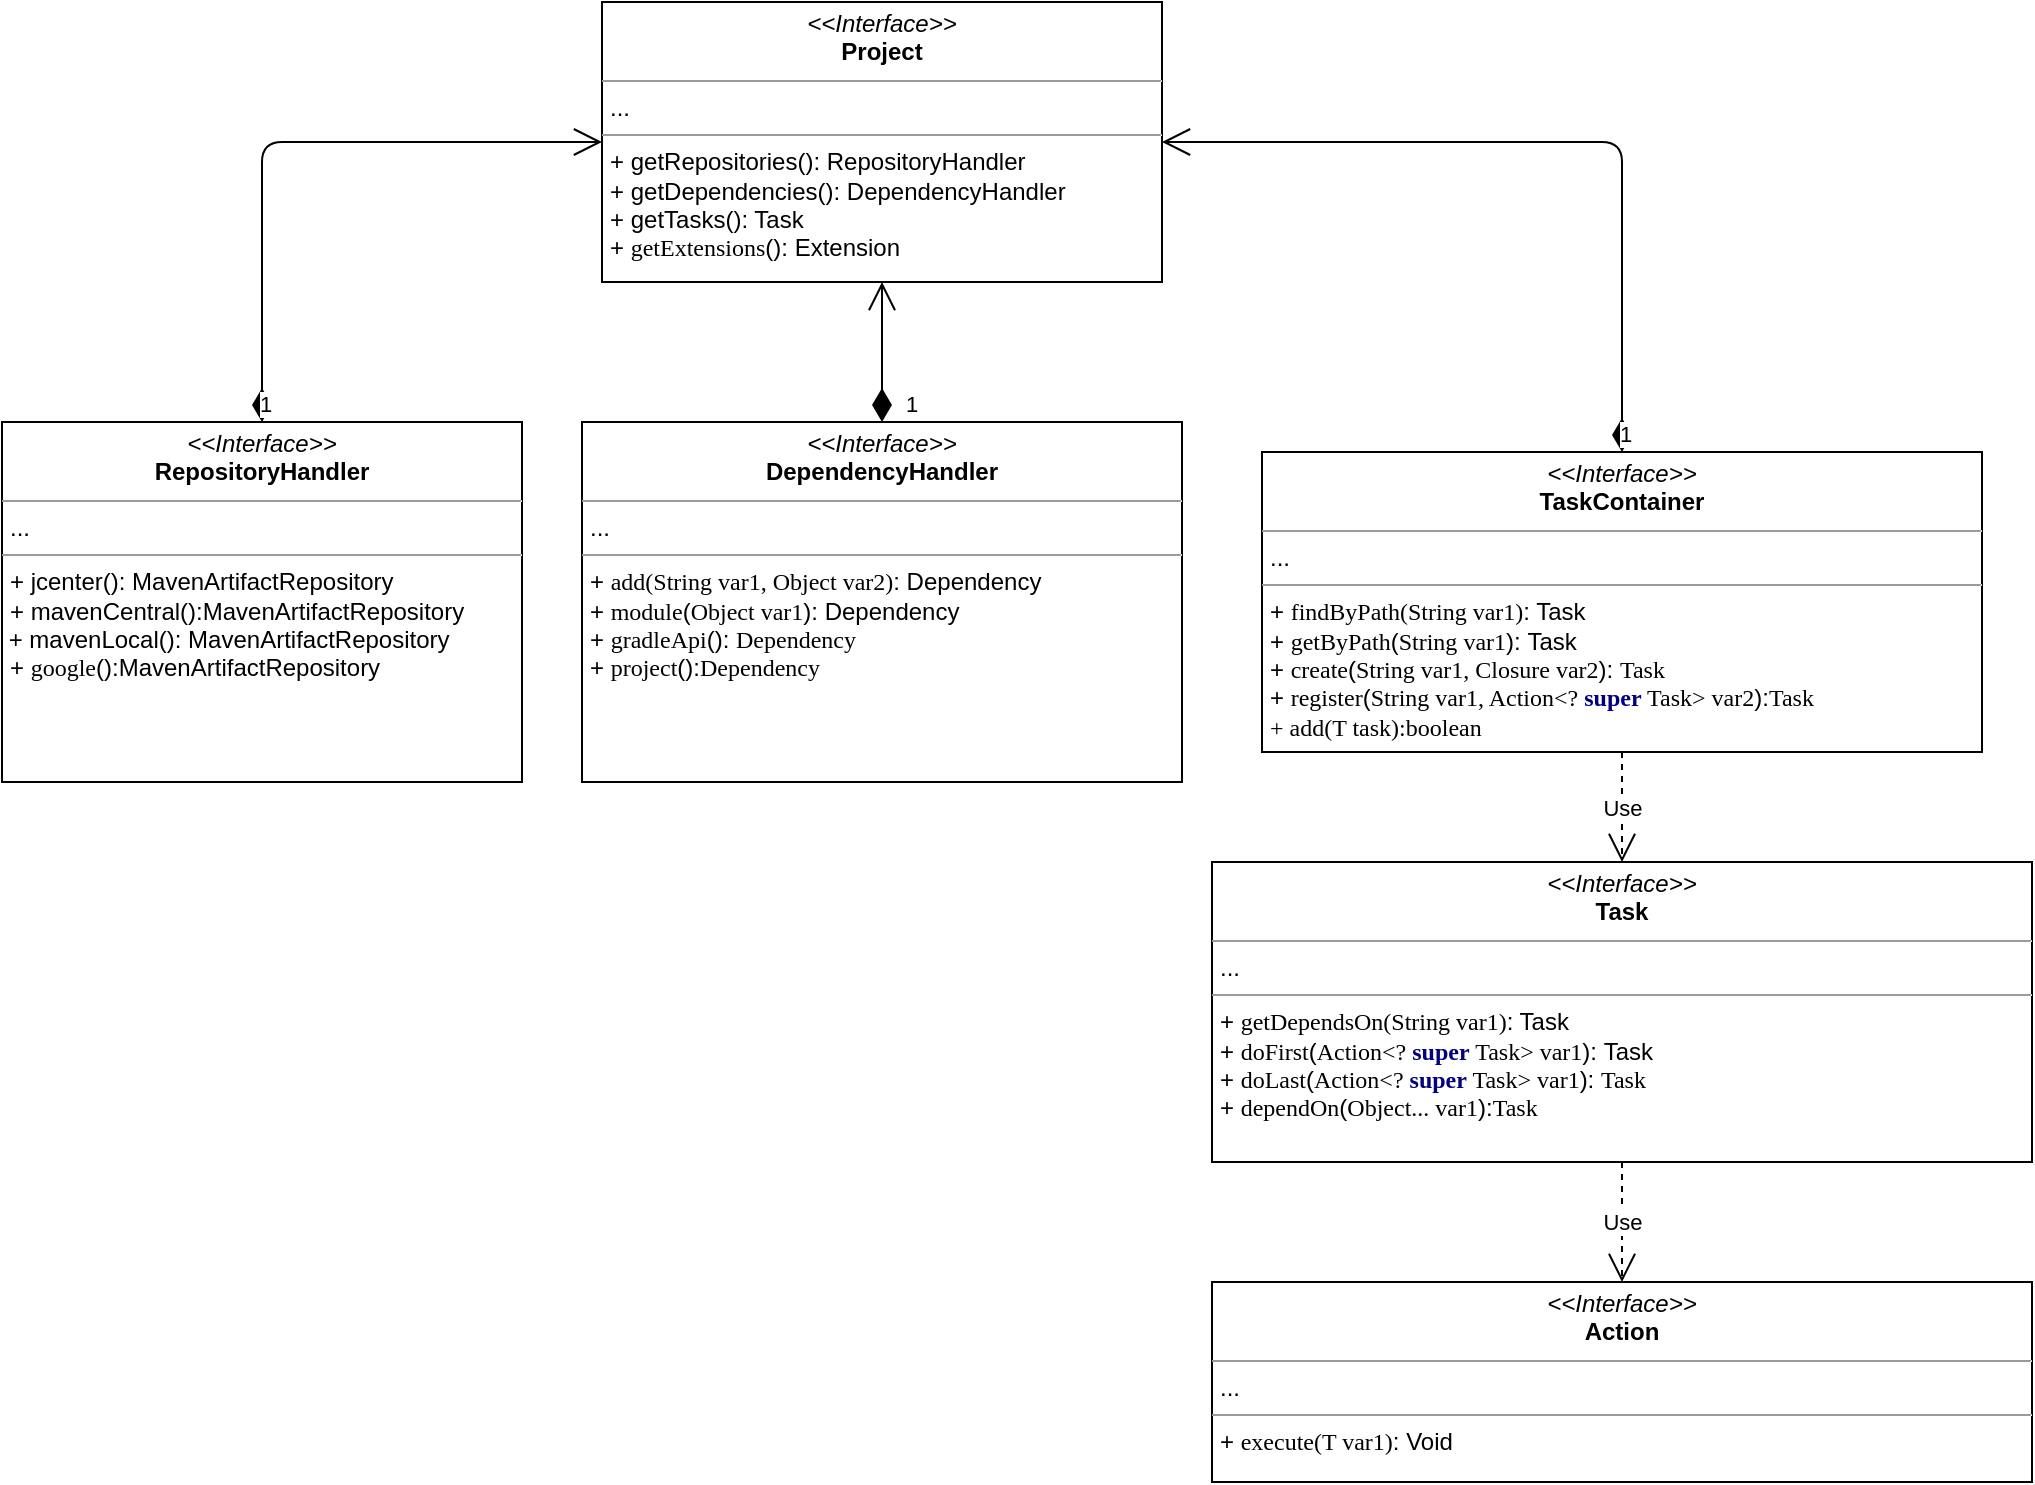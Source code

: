 <mxfile version="14.4.4" type="device" pages="4"><diagram id="C3Brp6hjrS4CU8QKRriK" name="Page-1"><mxGraphModel dx="946" dy="571" grid="1" gridSize="10" guides="1" tooltips="1" connect="1" arrows="1" fold="1" page="1" pageScale="1" pageWidth="827" pageHeight="1169" math="0" shadow="0"><root><mxCell id="0"/><mxCell id="1" parent="0"/><mxCell id="xFZjd8r16tqKArUaQ-0U-9" value="&lt;p style=&quot;margin: 0px ; margin-top: 4px ; text-align: center&quot;&gt;&lt;i&gt;&amp;lt;&amp;lt;Interface&amp;gt;&amp;gt;&lt;/i&gt;&lt;br&gt;&lt;b&gt;Project&lt;/b&gt;&lt;/p&gt;&lt;hr size=&quot;1&quot;&gt;&lt;p style=&quot;margin: 0px ; margin-left: 4px&quot;&gt;...&lt;/p&gt;&lt;hr size=&quot;1&quot;&gt;&lt;p style=&quot;margin: 0px ; margin-left: 4px&quot;&gt;+ getRepositories(): RepositoryHandler&lt;br&gt;+ getDependencies(): DependencyHandler&lt;/p&gt;&lt;p style=&quot;margin: 0px ; margin-left: 4px&quot;&gt;+ getTasks(): Task&lt;br&gt;&lt;/p&gt;&lt;p style=&quot;margin: 0px ; margin-left: 4px&quot;&gt;+&amp;nbsp;&lt;span style=&quot;background-color: rgb(255 , 255 , 255) ; font-family: &amp;#34;menlo&amp;#34; ; font-size: 9pt&quot;&gt;getExtensions&lt;/span&gt;&lt;span&gt;(): Extension&lt;/span&gt;&lt;/p&gt;&lt;p style=&quot;margin: 0px ; margin-left: 4px&quot;&gt;&lt;br&gt;&lt;/p&gt;" style="verticalAlign=middle;align=left;overflow=fill;fontSize=12;fontFamily=Helvetica;html=1;" parent="1" vertex="1"><mxGeometry x="330" y="20" width="280" height="140" as="geometry"/></mxCell><mxCell id="xFZjd8r16tqKArUaQ-0U-10" value="&lt;p style=&quot;margin: 0px ; margin-top: 4px ; text-align: center&quot;&gt;&lt;i&gt;&amp;lt;&amp;lt;Interface&amp;gt;&amp;gt;&lt;/i&gt;&lt;br&gt;&lt;b&gt;RepositoryHandler&lt;/b&gt;&lt;/p&gt;&lt;hr size=&quot;1&quot;&gt;&lt;p style=&quot;margin: 0px ; margin-left: 4px&quot;&gt;...&lt;/p&gt;&lt;hr size=&quot;1&quot;&gt;&lt;p style=&quot;margin: 0px ; margin-left: 4px&quot;&gt;+ jcenter(): MavenArtifactRepository&lt;br&gt;+ mavenCentral():MavenArtifactRepository&lt;/p&gt;&lt;span&gt;&amp;nbsp;+ mavenLocal():&amp;nbsp;&lt;/span&gt;MavenArtifactRepository&lt;p style=&quot;margin: 0px ; margin-left: 4px&quot;&gt;+&amp;nbsp;&lt;span style=&quot;background-color: rgb(255 , 255 , 255) ; font-family: &amp;#34;menlo&amp;#34; ; font-size: 9pt&quot;&gt;google&lt;/span&gt;&lt;span&gt;():MavenArtifactRepository&lt;/span&gt;&lt;/p&gt;&lt;p style=&quot;margin: 0px ; margin-left: 4px&quot;&gt;&lt;br&gt;&lt;/p&gt;" style="verticalAlign=middle;align=left;overflow=fill;fontSize=12;fontFamily=Helvetica;html=1;" parent="1" vertex="1"><mxGeometry x="30" y="230" width="260" height="180" as="geometry"/></mxCell><mxCell id="xFZjd8r16tqKArUaQ-0U-12" value="&lt;p style=&quot;margin: 0px ; margin-top: 4px ; text-align: center&quot;&gt;&lt;i&gt;&amp;lt;&amp;lt;Interface&amp;gt;&amp;gt;&lt;/i&gt;&lt;br&gt;&lt;b&gt;DependencyHandler&lt;/b&gt;&lt;/p&gt;&lt;hr size=&quot;1&quot;&gt;&lt;p style=&quot;margin: 0px ; margin-left: 4px&quot;&gt;...&lt;/p&gt;&lt;hr size=&quot;1&quot;&gt;&lt;p style=&quot;margin: 0px ; margin-left: 4px&quot;&gt;+&amp;nbsp;&lt;span style=&quot;background-color: rgb(255 , 255 , 255) ; font-family: &amp;#34;menlo&amp;#34; ; font-size: 9pt&quot;&gt;add(String var1, Object var2)&lt;/span&gt;&lt;span&gt;: Dependency&lt;/span&gt;&lt;/p&gt;&lt;p style=&quot;margin: 0px ; margin-left: 4px&quot;&gt;+&amp;nbsp;&lt;span style=&quot;background-color: rgb(255 , 255 , 255) ; font-family: &amp;#34;menlo&amp;#34; ; font-size: 9pt&quot;&gt;module&lt;/span&gt;&lt;span&gt;(&lt;/span&gt;&lt;span style=&quot;background-color: rgb(255 , 255 , 255) ; font-family: &amp;#34;menlo&amp;#34; ; font-size: 9pt&quot;&gt;Object var1&lt;/span&gt;&lt;span&gt;):&amp;nbsp;&lt;/span&gt;&lt;span&gt;Dependency&amp;nbsp;&lt;/span&gt;&lt;/p&gt;&lt;p style=&quot;margin: 0px ; margin-left: 4px&quot;&gt;+&amp;nbsp;&lt;span style=&quot;background-color: rgb(255 , 255 , 255) ; font-family: &amp;#34;menlo&amp;#34; ; font-size: 9pt&quot;&gt;gradleApi&lt;/span&gt;&lt;span&gt;():&amp;nbsp;&lt;/span&gt;&lt;span style=&quot;background-color: rgb(255 , 255 , 255) ; font-family: &amp;#34;menlo&amp;#34; ; font-size: 9pt&quot;&gt;Dependency&lt;/span&gt;&lt;/p&gt;&lt;p style=&quot;margin: 0px ; margin-left: 4px&quot;&gt;&lt;span&gt;+&amp;nbsp;&lt;/span&gt;&lt;span&gt;&lt;font face=&quot;menlo&quot;&gt;project&lt;/font&gt;():&lt;/span&gt;&lt;span style=&quot;background-color: rgb(255 , 255 , 255) ; font-family: &amp;#34;menlo&amp;#34; ; font-size: 9pt&quot;&gt;Dependency&lt;/span&gt;&lt;/p&gt;&lt;p style=&quot;margin: 0px ; margin-left: 4px&quot;&gt;&lt;br&gt;&lt;/p&gt;" style="verticalAlign=middle;align=left;overflow=fill;fontSize=12;fontFamily=Helvetica;html=1;" parent="1" vertex="1"><mxGeometry x="320" y="230" width="300" height="180" as="geometry"/></mxCell><mxCell id="xFZjd8r16tqKArUaQ-0U-13" value="&lt;p style=&quot;margin: 0px ; margin-top: 4px ; text-align: center&quot;&gt;&lt;i&gt;&amp;lt;&amp;lt;Interface&amp;gt;&amp;gt;&lt;/i&gt;&lt;br&gt;&lt;b&gt;TaskContainer&lt;/b&gt;&lt;br&gt;&lt;/p&gt;&lt;hr size=&quot;1&quot;&gt;&lt;p style=&quot;margin: 0px ; margin-left: 4px&quot;&gt;...&lt;/p&gt;&lt;hr size=&quot;1&quot;&gt;&lt;p style=&quot;margin: 0px ; margin-left: 4px&quot;&gt;+&amp;nbsp;&lt;span style=&quot;background-color: rgb(255 , 255 , 255) ; font-family: &amp;#34;menlo&amp;#34; ; font-size: 9pt&quot;&gt;findByPath&lt;/span&gt;&lt;span style=&quot;font-size: 9pt ; background-color: rgb(255 , 255 , 255) ; font-family: &amp;#34;menlo&amp;#34;&quot;&gt;(String var1)&lt;/span&gt;&lt;span&gt;: Task&lt;/span&gt;&lt;/p&gt;&lt;p style=&quot;margin: 0px ; margin-left: 4px&quot;&gt;+&amp;nbsp;&lt;span style=&quot;background-color: rgb(255 , 255 , 255) ; font-family: &amp;#34;menlo&amp;#34; ; font-size: 9pt&quot;&gt;getByPath&lt;/span&gt;&lt;span&gt;(&lt;/span&gt;&lt;span style=&quot;background-color: rgb(255 , 255 , 255) ; font-family: &amp;#34;menlo&amp;#34; ; font-size: 9pt&quot;&gt;String&lt;/span&gt;&lt;span style=&quot;font-size: 9pt ; background-color: rgb(255 , 255 , 255) ; font-family: &amp;#34;menlo&amp;#34;&quot;&gt;&amp;nbsp;var1&lt;/span&gt;&lt;span&gt;):&amp;nbsp;&lt;/span&gt;&lt;span&gt;Task&amp;nbsp;&lt;/span&gt;&lt;/p&gt;&lt;p style=&quot;margin: 0px ; margin-left: 4px&quot;&gt;+&amp;nbsp;&lt;span style=&quot;background-color: rgb(255 , 255 , 255) ; font-family: &amp;#34;menlo&amp;#34; ; font-size: 9pt&quot;&gt;create&lt;/span&gt;&lt;span&gt;(&lt;/span&gt;&lt;span style=&quot;background-color: rgb(255 , 255 , 255) ; font-family: &amp;#34;menlo&amp;#34; ; font-size: 9pt&quot;&gt;String var1, Closure var2&lt;/span&gt;&lt;span&gt;): &lt;/span&gt;&lt;font face=&quot;menlo&quot;&gt;&lt;span style=&quot;background-color: rgb(255 , 255 , 255)&quot;&gt;Task&lt;/span&gt;&lt;/font&gt;&lt;/p&gt;&lt;p style=&quot;margin: 0px ; margin-left: 4px&quot;&gt;+&amp;nbsp;&lt;span style=&quot;background-color: rgb(255 , 255 , 255) ; font-family: &amp;#34;menlo&amp;#34; ; font-size: 9pt&quot;&gt;register&lt;/span&gt;&lt;span&gt;(&lt;/span&gt;&lt;span style=&quot;background-color: rgb(255 , 255 , 255) ; font-family: &amp;#34;menlo&amp;#34; ; font-size: 9pt&quot;&gt;String var1, Action&amp;lt;? &lt;/span&gt;&lt;span style=&quot;font-family: &amp;#34;menlo&amp;#34; ; font-size: 9pt ; color: rgb(0 , 0 , 128) ; font-weight: bold&quot;&gt;super &lt;/span&gt;&lt;span style=&quot;background-color: rgb(255 , 255 , 255) ; font-family: &amp;#34;menlo&amp;#34; ; font-size: 9pt&quot;&gt;Task&amp;gt; var2&lt;/span&gt;&lt;span&gt;):&lt;/span&gt;&lt;font face=&quot;menlo&quot;&gt;&lt;span style=&quot;background-color: rgb(255 , 255 , 255)&quot;&gt;Task&lt;/span&gt;&lt;/font&gt;&lt;/p&gt;&lt;p style=&quot;margin: 0px ; margin-left: 4px&quot;&gt;&lt;font face=&quot;menlo&quot;&gt;&lt;span style=&quot;background-color: rgb(255 , 255 , 255)&quot;&gt;+&amp;nbsp;&lt;/span&gt;&lt;/font&gt;&lt;span style=&quot;background-color: rgb(255 , 255 , 255) ; font-family: &amp;#34;menlo&amp;#34; ; font-size: 9pt&quot;&gt;add(T task):boolean&lt;/span&gt;&lt;/p&gt;" style="verticalAlign=middle;align=left;overflow=fill;fontSize=12;fontFamily=Helvetica;html=1;" parent="1" vertex="1"><mxGeometry x="660" y="245" width="360" height="150" as="geometry"/></mxCell><mxCell id="xFZjd8r16tqKArUaQ-0U-14" value="&lt;p style=&quot;margin: 0px ; margin-top: 4px ; text-align: center&quot;&gt;&lt;i&gt;&amp;lt;&amp;lt;Interface&amp;gt;&amp;gt;&lt;/i&gt;&lt;br&gt;&lt;b&gt;Task&lt;/b&gt;&lt;br&gt;&lt;/p&gt;&lt;hr size=&quot;1&quot;&gt;&lt;p style=&quot;margin: 0px ; margin-left: 4px&quot;&gt;...&lt;/p&gt;&lt;hr size=&quot;1&quot;&gt;&lt;p style=&quot;margin: 0px ; margin-left: 4px&quot;&gt;+&amp;nbsp;&lt;span style=&quot;background-color: rgb(255 , 255 , 255) ; font-family: &amp;#34;menlo&amp;#34; ; font-size: 9pt&quot;&gt;getDependsOn&lt;/span&gt;&lt;span style=&quot;font-size: 9pt ; background-color: rgb(255 , 255 , 255) ; font-family: &amp;#34;menlo&amp;#34;&quot;&gt;(String var1)&lt;/span&gt;&lt;span&gt;: Task&lt;/span&gt;&lt;/p&gt;&lt;p style=&quot;margin: 0px ; margin-left: 4px&quot;&gt;+ &lt;font face=&quot;menlo&quot;&gt;&lt;span style=&quot;background-color: rgb(255 , 255 , 255)&quot;&gt;doFirst&lt;/span&gt;&lt;/font&gt;&lt;span&gt;(&lt;/span&gt;&lt;span style=&quot;background-color: rgb(255 , 255 , 255) ; font-family: &amp;#34;menlo&amp;#34; ; font-size: 9pt&quot;&gt;Action&amp;lt;? &lt;/span&gt;&lt;span style=&quot;font-family: &amp;#34;menlo&amp;#34; ; font-size: 9pt ; color: rgb(0 , 0 , 128) ; font-weight: bold&quot;&gt;super &lt;/span&gt;&lt;span style=&quot;background-color: rgb(255 , 255 , 255) ; font-family: &amp;#34;menlo&amp;#34; ; font-size: 9pt&quot;&gt;Task&amp;gt; var1&lt;/span&gt;&lt;span&gt;):&amp;nbsp;&lt;/span&gt;&lt;span&gt;Task&amp;nbsp;&lt;/span&gt;&lt;/p&gt;&lt;p style=&quot;margin: 0px ; margin-left: 4px&quot;&gt;+&amp;nbsp;&lt;span style=&quot;background-color: rgb(255 , 255 , 255) ; font-family: &amp;#34;menlo&amp;#34; ; font-size: 9pt&quot;&gt;doLast&lt;/span&gt;&lt;span&gt;(&lt;/span&gt;&lt;span style=&quot;background-color: rgb(255 , 255 , 255) ; font-family: &amp;#34;menlo&amp;#34; ; font-size: 9pt&quot;&gt;Action&amp;lt;? &lt;/span&gt;&lt;span style=&quot;font-family: &amp;#34;menlo&amp;#34; ; font-size: 9pt ; color: rgb(0 , 0 , 128) ; font-weight: bold&quot;&gt;super &lt;/span&gt;&lt;span style=&quot;background-color: rgb(255 , 255 , 255) ; font-family: &amp;#34;menlo&amp;#34; ; font-size: 9pt&quot;&gt;Task&amp;gt; var1&lt;/span&gt;&lt;span&gt;): &lt;/span&gt;&lt;font face=&quot;menlo&quot;&gt;&lt;span style=&quot;background-color: rgb(255 , 255 , 255)&quot;&gt;Task&lt;/span&gt;&lt;/font&gt;&lt;/p&gt;&lt;p style=&quot;margin: 0px ; margin-left: 4px&quot;&gt;+&amp;nbsp;&lt;span style=&quot;background-color: rgb(255 , 255 , 255) ; font-family: &amp;#34;menlo&amp;#34; ; font-size: 9pt&quot;&gt;dependOn&lt;/span&gt;&lt;span&gt;(&lt;/span&gt;&lt;span style=&quot;background-color: rgb(255 , 255 , 255) ; font-family: &amp;#34;menlo&amp;#34; ; font-size: 9pt&quot;&gt;Object... var1&lt;/span&gt;&lt;span&gt;):&lt;/span&gt;&lt;font face=&quot;menlo&quot;&gt;&lt;span style=&quot;background-color: rgb(255 , 255 , 255)&quot;&gt;Task&lt;/span&gt;&lt;/font&gt;&lt;/p&gt;" style="verticalAlign=middle;align=left;overflow=fill;fontSize=12;fontFamily=Helvetica;html=1;" parent="1" vertex="1"><mxGeometry x="635" y="450" width="410" height="150" as="geometry"/></mxCell><mxCell id="xFZjd8r16tqKArUaQ-0U-15" value="&lt;p style=&quot;margin: 0px ; margin-top: 4px ; text-align: center&quot;&gt;&lt;i&gt;&amp;lt;&amp;lt;Interface&amp;gt;&amp;gt;&lt;/i&gt;&lt;br&gt;&lt;b&gt;Action&lt;/b&gt;&lt;br&gt;&lt;/p&gt;&lt;hr size=&quot;1&quot;&gt;&lt;p style=&quot;margin: 0px ; margin-left: 4px&quot;&gt;...&lt;/p&gt;&lt;hr size=&quot;1&quot;&gt;&lt;p style=&quot;margin: 0px ; margin-left: 4px&quot;&gt;+&amp;nbsp;&lt;span style=&quot;background-color: rgb(255 , 255 , 255) ; font-family: &amp;#34;menlo&amp;#34; ; font-size: 9pt&quot;&gt;execute&lt;/span&gt;&lt;span style=&quot;font-size: 9pt ; background-color: rgb(255 , 255 , 255) ; font-family: &amp;#34;menlo&amp;#34;&quot;&gt;(&lt;/span&gt;&lt;span style=&quot;background-color: rgb(255 , 255 , 255) ; font-family: &amp;#34;menlo&amp;#34; ; font-size: 9pt&quot;&gt;T var1&lt;/span&gt;&lt;span style=&quot;font-size: 9pt ; background-color: rgb(255 , 255 , 255) ; font-family: &amp;#34;menlo&amp;#34;&quot;&gt;)&lt;/span&gt;&lt;span&gt;: Void&lt;/span&gt;&lt;/p&gt;" style="verticalAlign=middle;align=left;overflow=fill;fontSize=12;fontFamily=Helvetica;html=1;" parent="1" vertex="1"><mxGeometry x="635" y="660" width="410" height="100" as="geometry"/></mxCell><mxCell id="E6pTI7aY_jG9KFJ_8x1W-5" value="1" style="endArrow=open;html=1;endSize=12;startArrow=diamondThin;startSize=14;startFill=1;edgeStyle=orthogonalEdgeStyle;align=left;verticalAlign=bottom;exitX=0.5;exitY=0;exitDx=0;exitDy=0;entryX=0;entryY=0.5;entryDx=0;entryDy=0;" parent="1" source="xFZjd8r16tqKArUaQ-0U-10" target="xFZjd8r16tqKArUaQ-0U-9" edge="1"><mxGeometry x="-1" y="3" relative="1" as="geometry"><mxPoint x="390" y="300" as="sourcePoint"/><mxPoint x="550" y="300" as="targetPoint"/></mxGeometry></mxCell><mxCell id="E6pTI7aY_jG9KFJ_8x1W-6" value="1" style="endArrow=open;html=1;endSize=12;startArrow=diamondThin;startSize=14;startFill=1;edgeStyle=orthogonalEdgeStyle;align=left;verticalAlign=bottom;exitX=0.5;exitY=0;exitDx=0;exitDy=0;" parent="1" source="xFZjd8r16tqKArUaQ-0U-12" target="xFZjd8r16tqKArUaQ-0U-9" edge="1"><mxGeometry x="-1" y="-10" relative="1" as="geometry"><mxPoint x="390" y="300" as="sourcePoint"/><mxPoint x="550" y="300" as="targetPoint"/><mxPoint as="offset"/></mxGeometry></mxCell><mxCell id="E6pTI7aY_jG9KFJ_8x1W-7" value="1" style="endArrow=open;html=1;endSize=12;startArrow=diamondThin;startSize=14;startFill=1;edgeStyle=orthogonalEdgeStyle;align=left;verticalAlign=bottom;entryX=1;entryY=0.5;entryDx=0;entryDy=0;exitX=0.5;exitY=0;exitDx=0;exitDy=0;" parent="1" source="xFZjd8r16tqKArUaQ-0U-13" target="xFZjd8r16tqKArUaQ-0U-9" edge="1"><mxGeometry x="-1" y="3" relative="1" as="geometry"><mxPoint x="390" y="300" as="sourcePoint"/><mxPoint x="550" y="300" as="targetPoint"/></mxGeometry></mxCell><mxCell id="E6pTI7aY_jG9KFJ_8x1W-8" value="Use" style="endArrow=open;endSize=12;dashed=1;html=1;entryX=0.5;entryY=0;entryDx=0;entryDy=0;exitX=0.5;exitY=1;exitDx=0;exitDy=0;" parent="1" source="xFZjd8r16tqKArUaQ-0U-13" target="xFZjd8r16tqKArUaQ-0U-14" edge="1"><mxGeometry width="160" relative="1" as="geometry"><mxPoint x="390" y="370" as="sourcePoint"/><mxPoint x="550" y="370" as="targetPoint"/></mxGeometry></mxCell><mxCell id="E6pTI7aY_jG9KFJ_8x1W-9" value="Use" style="endArrow=open;endSize=12;dashed=1;html=1;entryX=0.5;entryY=0;entryDx=0;entryDy=0;exitX=0.5;exitY=1;exitDx=0;exitDy=0;" parent="1" source="xFZjd8r16tqKArUaQ-0U-14" target="xFZjd8r16tqKArUaQ-0U-15" edge="1"><mxGeometry width="160" relative="1" as="geometry"><mxPoint x="850" y="405" as="sourcePoint"/><mxPoint x="850" y="460" as="targetPoint"/></mxGeometry></mxCell></root></mxGraphModel></diagram><diagram id="YWOX62ylsull3ecHoRiX" name="gradle脚本元素"><mxGraphModel dx="946" dy="572" grid="1" gridSize="10" guides="1" tooltips="1" connect="1" arrows="1" fold="1" page="1" pageScale="1" pageWidth="827" pageHeight="1169" math="0" shadow="0"><root><mxCell id="XC54PeUtLhnSU5vtD92h-0"/><mxCell id="XC54PeUtLhnSU5vtD92h-1" parent="XC54PeUtLhnSU5vtD92h-0"/><mxCell id="XC54PeUtLhnSU5vtD92h-2" value="" style="rounded=0;whiteSpace=wrap;html=1;" parent="XC54PeUtLhnSU5vtD92h-1" vertex="1"><mxGeometry x="130" y="60" width="530" height="270" as="geometry"/></mxCell><mxCell id="XC54PeUtLhnSU5vtD92h-3" value="" style="rounded=0;whiteSpace=wrap;html=1;" parent="XC54PeUtLhnSU5vtD92h-1" vertex="1"><mxGeometry x="150" y="125" width="210" height="165" as="geometry"/></mxCell><mxCell id="XC54PeUtLhnSU5vtD92h-5" value="构建脚本" style="text;html=1;strokeColor=none;fillColor=none;align=center;verticalAlign=middle;whiteSpace=wrap;rounded=0;" parent="XC54PeUtLhnSU5vtD92h-1" vertex="1"><mxGeometry x="140" y="70" width="50" height="20" as="geometry"/></mxCell><mxCell id="XC54PeUtLhnSU5vtD92h-6" value="项目1" style="text;html=1;strokeColor=none;fillColor=none;align=center;verticalAlign=middle;whiteSpace=wrap;rounded=0;" parent="XC54PeUtLhnSU5vtD92h-1" vertex="1"><mxGeometry x="150" y="125" width="40" height="20" as="geometry"/></mxCell><mxCell id="LaYvRgq9P12rBHwoL71z-0" value="任务A" style="rounded=0;whiteSpace=wrap;html=1;" vertex="1" parent="XC54PeUtLhnSU5vtD92h-1"><mxGeometry x="160" y="150" width="80" height="50" as="geometry"/></mxCell><mxCell id="LaYvRgq9P12rBHwoL71z-1" value="任务B" style="rounded=0;whiteSpace=wrap;html=1;" vertex="1" parent="XC54PeUtLhnSU5vtD92h-1"><mxGeometry x="270" y="150" width="80" height="50" as="geometry"/></mxCell><mxCell id="LaYvRgq9P12rBHwoL71z-2" value="任务c" style="rounded=0;whiteSpace=wrap;html=1;" vertex="1" parent="XC54PeUtLhnSU5vtD92h-1"><mxGeometry x="160" y="230" width="80" height="50" as="geometry"/></mxCell><mxCell id="LaYvRgq9P12rBHwoL71z-3" value="" style="endArrow=classic;html=1;exitX=1;exitY=0.5;exitDx=0;exitDy=0;" edge="1" parent="XC54PeUtLhnSU5vtD92h-1" source="LaYvRgq9P12rBHwoL71z-0" target="LaYvRgq9P12rBHwoL71z-1"><mxGeometry width="50" height="50" relative="1" as="geometry"><mxPoint x="390" y="320" as="sourcePoint"/><mxPoint x="440" y="270" as="targetPoint"/></mxGeometry></mxCell><mxCell id="LaYvRgq9P12rBHwoL71z-4" value="" style="endArrow=classic;html=1;exitX=0.5;exitY=1;exitDx=0;exitDy=0;" edge="1" parent="XC54PeUtLhnSU5vtD92h-1" source="LaYvRgq9P12rBHwoL71z-0" target="LaYvRgq9P12rBHwoL71z-2"><mxGeometry width="50" height="50" relative="1" as="geometry"><mxPoint x="390" y="320" as="sourcePoint"/><mxPoint x="440" y="270" as="targetPoint"/></mxGeometry></mxCell><mxCell id="LaYvRgq9P12rBHwoL71z-5" value="依赖" style="edgeLabel;html=1;align=center;verticalAlign=middle;resizable=0;points=[];" vertex="1" connectable="0" parent="LaYvRgq9P12rBHwoL71z-4"><mxGeometry x="-0.467" relative="1" as="geometry"><mxPoint as="offset"/></mxGeometry></mxCell><mxCell id="LaYvRgq9P12rBHwoL71z-6" value="" style="rounded=0;whiteSpace=wrap;html=1;" vertex="1" parent="XC54PeUtLhnSU5vtD92h-1"><mxGeometry x="430" y="125" width="210" height="165" as="geometry"/></mxCell><mxCell id="LaYvRgq9P12rBHwoL71z-7" value="项目2" style="text;html=1;strokeColor=none;fillColor=none;align=center;verticalAlign=middle;whiteSpace=wrap;rounded=0;" vertex="1" parent="XC54PeUtLhnSU5vtD92h-1"><mxGeometry x="430" y="125" width="40" height="20" as="geometry"/></mxCell><mxCell id="LaYvRgq9P12rBHwoL71z-8" value="任务C" style="rounded=0;whiteSpace=wrap;html=1;" vertex="1" parent="XC54PeUtLhnSU5vtD92h-1"><mxGeometry x="440" y="150" width="80" height="50" as="geometry"/></mxCell><mxCell id="LaYvRgq9P12rBHwoL71z-9" value="任务D" style="rounded=0;whiteSpace=wrap;html=1;" vertex="1" parent="XC54PeUtLhnSU5vtD92h-1"><mxGeometry x="550" y="150" width="80" height="50" as="geometry"/></mxCell><mxCell id="LaYvRgq9P12rBHwoL71z-10" value="任务E" style="rounded=0;whiteSpace=wrap;html=1;" vertex="1" parent="XC54PeUtLhnSU5vtD92h-1"><mxGeometry x="440" y="230" width="80" height="50" as="geometry"/></mxCell><mxCell id="LaYvRgq9P12rBHwoL71z-11" value="" style="endArrow=classic;html=1;exitX=1;exitY=0.5;exitDx=0;exitDy=0;" edge="1" parent="XC54PeUtLhnSU5vtD92h-1" source="LaYvRgq9P12rBHwoL71z-8" target="LaYvRgq9P12rBHwoL71z-9"><mxGeometry width="50" height="50" relative="1" as="geometry"><mxPoint x="670" y="320" as="sourcePoint"/><mxPoint x="720" y="270" as="targetPoint"/></mxGeometry></mxCell><mxCell id="LaYvRgq9P12rBHwoL71z-12" value="" style="endArrow=classic;html=1;exitX=0.5;exitY=1;exitDx=0;exitDy=0;" edge="1" parent="XC54PeUtLhnSU5vtD92h-1" source="LaYvRgq9P12rBHwoL71z-8" target="LaYvRgq9P12rBHwoL71z-10"><mxGeometry width="50" height="50" relative="1" as="geometry"><mxPoint x="670" y="320" as="sourcePoint"/><mxPoint x="720" y="270" as="targetPoint"/></mxGeometry></mxCell><mxCell id="LaYvRgq9P12rBHwoL71z-13" value="依赖" style="edgeLabel;html=1;align=center;verticalAlign=middle;resizable=0;points=[];" vertex="1" connectable="0" parent="LaYvRgq9P12rBHwoL71z-12"><mxGeometry x="-0.467" relative="1" as="geometry"><mxPoint as="offset"/></mxGeometry></mxCell><mxCell id="LaYvRgq9P12rBHwoL71z-14" value="依赖" style="endArrow=classic;html=1;exitX=1;exitY=0.5;exitDx=0;exitDy=0;entryX=0;entryY=0.5;entryDx=0;entryDy=0;" edge="1" parent="XC54PeUtLhnSU5vtD92h-1" source="XC54PeUtLhnSU5vtD92h-3" target="LaYvRgq9P12rBHwoL71z-6"><mxGeometry width="50" height="50" relative="1" as="geometry"><mxPoint x="390" y="320" as="sourcePoint"/><mxPoint x="440" y="270" as="targetPoint"/></mxGeometry></mxCell></root></mxGraphModel></diagram><diagram id="6u-cv0YR7VSaueKQ_oZ1" name="gradle生命周期"><mxGraphModel dx="946" dy="571" grid="1" gridSize="10" guides="1" tooltips="1" connect="1" arrows="1" fold="1" page="1" pageScale="1" pageWidth="827" pageHeight="1169" math="0" shadow="0"><root><mxCell id="Y3pGDNTl0UVxxWjtuIl8-0"/><mxCell id="Y3pGDNTl0UVxxWjtuIl8-1" parent="Y3pGDNTl0UVxxWjtuIl8-0"/><mxCell id="Y3pGDNTl0UVxxWjtuIl8-2" value="初始化" style="rounded=0;whiteSpace=wrap;html=1;fillColor=#fff2cc;strokeColor=#d6b656;" parent="Y3pGDNTl0UVxxWjtuIl8-1" vertex="1"><mxGeometry x="20" y="160" width="120" height="60" as="geometry"/></mxCell><mxCell id="Y3pGDNTl0UVxxWjtuIl8-3" value="读取配置文件(LoadSettings)" style="rounded=0;whiteSpace=wrap;html=1;fillColor=#f8cecc;strokeColor=#b85450;" parent="Y3pGDNTl0UVxxWjtuIl8-1" vertex="1"><mxGeometry x="190" y="160" width="120" height="60" as="geometry"/></mxCell><mxCell id="Y3pGDNTl0UVxxWjtuIl8-4" value="配置工程(Config)" style="rounded=0;whiteSpace=wrap;html=1;fillColor=#f8cecc;strokeColor=#b85450;" parent="Y3pGDNTl0UVxxWjtuIl8-1" vertex="1"><mxGeometry x="370" y="160" width="120" height="60" as="geometry"/></mxCell><mxCell id="Y3pGDNTl0UVxxWjtuIl8-5" value="" style="endArrow=classic;html=1;exitX=1;exitY=0.5;exitDx=0;exitDy=0;entryX=0;entryY=0.5;entryDx=0;entryDy=0;" parent="Y3pGDNTl0UVxxWjtuIl8-1" source="Y3pGDNTl0UVxxWjtuIl8-2" target="Y3pGDNTl0UVxxWjtuIl8-3" edge="1"><mxGeometry width="50" height="50" relative="1" as="geometry"><mxPoint x="370" y="310" as="sourcePoint"/><mxPoint x="420" y="260" as="targetPoint"/></mxGeometry></mxCell><mxCell id="Y3pGDNTl0UVxxWjtuIl8-6" value="" style="endArrow=classic;html=1;exitX=1;exitY=0.5;exitDx=0;exitDy=0;" parent="Y3pGDNTl0UVxxWjtuIl8-1" source="Y3pGDNTl0UVxxWjtuIl8-3" target="Y3pGDNTl0UVxxWjtuIl8-4" edge="1"><mxGeometry width="50" height="50" relative="1" as="geometry"><mxPoint x="370" y="310" as="sourcePoint"/><mxPoint x="420" y="260" as="targetPoint"/></mxGeometry></mxCell><mxCell id="p1Tqp-mmnKsH5h_DujRK-0" value="构建项目任务的有向无环图(TaskGraph)" style="rounded=0;whiteSpace=wrap;html=1;fillColor=#f8cecc;strokeColor=#b85450;" parent="Y3pGDNTl0UVxxWjtuIl8-1" vertex="1"><mxGeometry x="540" y="160" width="120" height="60" as="geometry"/></mxCell><mxCell id="p1Tqp-mmnKsH5h_DujRK-1" value="" style="endArrow=classic;html=1;exitX=1;exitY=0.5;exitDx=0;exitDy=0;" parent="Y3pGDNTl0UVxxWjtuIl8-1" source="Y3pGDNTl0UVxxWjtuIl8-4" target="p1Tqp-mmnKsH5h_DujRK-0" edge="1"><mxGeometry width="50" height="50" relative="1" as="geometry"><mxPoint x="390" y="320" as="sourcePoint"/><mxPoint x="440" y="270" as="targetPoint"/></mxGeometry></mxCell><mxCell id="p1Tqp-mmnKsH5h_DujRK-2" value="任务执行(RunTasks)" style="rounded=0;whiteSpace=wrap;html=1;fillColor=#f8cecc;strokeColor=#b85450;" parent="Y3pGDNTl0UVxxWjtuIl8-1" vertex="1"><mxGeometry x="720" y="160" width="120" height="60" as="geometry"/></mxCell><mxCell id="p1Tqp-mmnKsH5h_DujRK-3" value="" style="endArrow=classic;html=1;exitX=1;exitY=0.5;exitDx=0;exitDy=0;" parent="Y3pGDNTl0UVxxWjtuIl8-1" source="p1Tqp-mmnKsH5h_DujRK-0" target="p1Tqp-mmnKsH5h_DujRK-2" edge="1"><mxGeometry width="50" height="50" relative="1" as="geometry"><mxPoint x="390" y="320" as="sourcePoint"/><mxPoint x="440" y="270" as="targetPoint"/></mxGeometry></mxCell><mxCell id="p1Tqp-mmnKsH5h_DujRK-4" value="执行gradlew脚本" style="rounded=0;whiteSpace=wrap;html=1;fillColor=#fff2cc;strokeColor=#d6b656;" parent="Y3pGDNTl0UVxxWjtuIl8-1" vertex="1"><mxGeometry x="20" y="290" width="120" height="60" as="geometry"/></mxCell><mxCell id="p1Tqp-mmnKsH5h_DujRK-5" value="" style="endArrow=classic;html=1;exitX=0.5;exitY=1;exitDx=0;exitDy=0;entryX=0.5;entryY=0;entryDx=0;entryDy=0;" parent="Y3pGDNTl0UVxxWjtuIl8-1" source="Y3pGDNTl0UVxxWjtuIl8-2" target="p1Tqp-mmnKsH5h_DujRK-4" edge="1"><mxGeometry width="50" height="50" relative="1" as="geometry"><mxPoint x="390" y="320" as="sourcePoint"/><mxPoint x="440" y="270" as="targetPoint"/></mxGeometry></mxCell><mxCell id="p1Tqp-mmnKsH5h_DujRK-6" value="通过GradleWrapperMain启动Gradle构建进程" style="rounded=0;whiteSpace=wrap;html=1;fillColor=#fff2cc;strokeColor=#d6b656;" parent="Y3pGDNTl0UVxxWjtuIl8-1" vertex="1"><mxGeometry x="20" y="420" width="120" height="60" as="geometry"/></mxCell><mxCell id="p1Tqp-mmnKsH5h_DujRK-7" value="" style="endArrow=classic;html=1;exitX=0.5;exitY=1;exitDx=0;exitDy=0;" parent="Y3pGDNTl0UVxxWjtuIl8-1" source="p1Tqp-mmnKsH5h_DujRK-4" target="p1Tqp-mmnKsH5h_DujRK-6" edge="1"><mxGeometry width="50" height="50" relative="1" as="geometry"><mxPoint x="390" y="320" as="sourcePoint"/><mxPoint x="440" y="270" as="targetPoint"/></mxGeometry></mxCell><mxCell id="p1Tqp-mmnKsH5h_DujRK-8" value="执行全局的init 文件夹的.gradle脚本" style="rounded=0;whiteSpace=wrap;html=1;fillColor=#d5e8d4;strokeColor=#82b366;" parent="Y3pGDNTl0UVxxWjtuIl8-1" vertex="1"><mxGeometry x="190" y="290" width="120" height="60" as="geometry"/></mxCell><mxCell id="p1Tqp-mmnKsH5h_DujRK-9" value="" style="endArrow=classic;html=1;exitX=0.5;exitY=1;exitDx=0;exitDy=0;" parent="Y3pGDNTl0UVxxWjtuIl8-1" source="Y3pGDNTl0UVxxWjtuIl8-3" target="p1Tqp-mmnKsH5h_DujRK-8" edge="1"><mxGeometry width="50" height="50" relative="1" as="geometry"><mxPoint x="390" y="300" as="sourcePoint"/><mxPoint x="440" y="250" as="targetPoint"/></mxGeometry></mxCell><mxCell id="p1Tqp-mmnKsH5h_DujRK-10" value="构造管理构建生命周期的DefaultGradleLauncher对象，开始执行启动线程执行配置" style="rounded=0;whiteSpace=wrap;html=1;fillColor=#fff2cc;strokeColor=#d6b656;" parent="Y3pGDNTl0UVxxWjtuIl8-1" vertex="1"><mxGeometry y="640" width="160" height="60" as="geometry"/></mxCell><mxCell id="p1Tqp-mmnKsH5h_DujRK-11" value="解析META_INF文件夹中提供的所有的服务，保存到DefaultServiceRegistry中" style="rounded=0;whiteSpace=wrap;html=1;fillColor=#fff2cc;strokeColor=#d6b656;" parent="Y3pGDNTl0UVxxWjtuIl8-1" vertex="1"><mxGeometry x="10" y="520" width="140" height="80" as="geometry"/></mxCell><mxCell id="p1Tqp-mmnKsH5h_DujRK-12" value="" style="endArrow=classic;html=1;exitX=0.5;exitY=1;exitDx=0;exitDy=0;entryX=0.5;entryY=0;entryDx=0;entryDy=0;" parent="Y3pGDNTl0UVxxWjtuIl8-1" source="p1Tqp-mmnKsH5h_DujRK-6" target="p1Tqp-mmnKsH5h_DujRK-11" edge="1"><mxGeometry width="50" height="50" relative="1" as="geometry"><mxPoint x="390" y="510" as="sourcePoint"/><mxPoint x="440" y="460" as="targetPoint"/></mxGeometry></mxCell><mxCell id="p1Tqp-mmnKsH5h_DujRK-13" value="" style="endArrow=classic;html=1;exitX=0.5;exitY=1;exitDx=0;exitDy=0;entryX=0.5;entryY=0;entryDx=0;entryDy=0;" parent="Y3pGDNTl0UVxxWjtuIl8-1" source="p1Tqp-mmnKsH5h_DujRK-11" target="p1Tqp-mmnKsH5h_DujRK-10" edge="1"><mxGeometry width="50" height="50" relative="1" as="geometry"><mxPoint x="390" y="510" as="sourcePoint"/><mxPoint x="440" y="460" as="targetPoint"/></mxGeometry></mxCell><mxCell id="p1Tqp-mmnKsH5h_DujRK-14" value="编译buildSrc子模块" style="rounded=0;whiteSpace=wrap;html=1;fillColor=#d5e8d4;strokeColor=#82b366;" parent="Y3pGDNTl0UVxxWjtuIl8-1" vertex="1"><mxGeometry x="190" y="540" width="120" height="60" as="geometry"/></mxCell><mxCell id="p1Tqp-mmnKsH5h_DujRK-15" value="" style="endArrow=classic;html=1;exitX=0.5;exitY=1;exitDx=0;exitDy=0;entryX=0.5;entryY=0;entryDx=0;entryDy=0;" parent="Y3pGDNTl0UVxxWjtuIl8-1" source="p1Tqp-mmnKsH5h_DujRK-8" target="p1Tqp-mmnKsH5h_DujRK-16" edge="1"><mxGeometry width="50" height="50" relative="1" as="geometry"><mxPoint x="390" y="340" as="sourcePoint"/><mxPoint x="440" y="290" as="targetPoint"/></mxGeometry></mxCell><mxCell id="p1Tqp-mmnKsH5h_DujRK-16" value="查找setting.gradle" style="rounded=0;whiteSpace=wrap;html=1;fillColor=#d5e8d4;strokeColor=#82b366;" parent="Y3pGDNTl0UVxxWjtuIl8-1" vertex="1"><mxGeometry x="190" y="430" width="120" height="60" as="geometry"/></mxCell><mxCell id="p1Tqp-mmnKsH5h_DujRK-18" value="创建根project，以及子project对象" style="rounded=0;whiteSpace=wrap;html=1;fillColor=#d5e8d4;strokeColor=#82b366;" parent="Y3pGDNTl0UVxxWjtuIl8-1" vertex="1"><mxGeometry x="370" y="290" width="120" height="60" as="geometry"/></mxCell><mxCell id="p1Tqp-mmnKsH5h_DujRK-19" value="" style="endArrow=classic;html=1;exitX=0.5;exitY=1;exitDx=0;exitDy=0;entryX=0.5;entryY=0;entryDx=0;entryDy=0;" parent="Y3pGDNTl0UVxxWjtuIl8-1" source="Y3pGDNTl0UVxxWjtuIl8-4" target="p1Tqp-mmnKsH5h_DujRK-18" edge="1"><mxGeometry width="50" height="50" relative="1" as="geometry"><mxPoint x="390" y="380" as="sourcePoint"/><mxPoint x="440" y="330" as="targetPoint"/></mxGeometry></mxCell><mxCell id="p1Tqp-mmnKsH5h_DujRK-20" value="配置rootproject，编译执行build.gradle读取设置在根项目的插件(也就是apply 设置的插件)" style="rounded=0;whiteSpace=wrap;html=1;fillColor=#d5e8d4;strokeColor=#82b366;" parent="Y3pGDNTl0UVxxWjtuIl8-1" vertex="1"><mxGeometry x="355" y="420" width="150" height="80" as="geometry"/></mxCell><mxCell id="p1Tqp-mmnKsH5h_DujRK-21" value="" style="endArrow=classic;html=1;exitX=0.5;exitY=1;exitDx=0;exitDy=0;" parent="Y3pGDNTl0UVxxWjtuIl8-1" source="p1Tqp-mmnKsH5h_DujRK-18" target="p1Tqp-mmnKsH5h_DujRK-20" edge="1"><mxGeometry width="50" height="50" relative="1" as="geometry"><mxPoint x="390" y="380" as="sourcePoint"/><mxPoint x="440" y="330" as="targetPoint"/></mxGeometry></mxCell><mxCell id="p1Tqp-mmnKsH5h_DujRK-22" value="编译执行每一个子模块的build.gradle 文件，并读取文件中通过appl设置的插件" style="rounded=0;whiteSpace=wrap;html=1;fillColor=#d5e8d4;strokeColor=#82b366;" parent="Y3pGDNTl0UVxxWjtuIl8-1" vertex="1"><mxGeometry x="370" y="540" width="120" height="60" as="geometry"/></mxCell><mxCell id="p1Tqp-mmnKsH5h_DujRK-23" value="" style="endArrow=classic;html=1;exitX=0.5;exitY=1;exitDx=0;exitDy=0;" parent="Y3pGDNTl0UVxxWjtuIl8-1" source="p1Tqp-mmnKsH5h_DujRK-20" target="p1Tqp-mmnKsH5h_DujRK-22" edge="1"><mxGeometry width="50" height="50" relative="1" as="geometry"><mxPoint x="390" y="440" as="sourcePoint"/><mxPoint x="440" y="390" as="targetPoint"/></mxGeometry></mxCell><mxCell id="p1Tqp-mmnKsH5h_DujRK-24" value="构建结束" style="rounded=0;whiteSpace=wrap;html=1;fillColor=#f8cecc;strokeColor=#b85450;" parent="Y3pGDNTl0UVxxWjtuIl8-1" vertex="1"><mxGeometry x="890" y="160" width="120" height="60" as="geometry"/></mxCell><mxCell id="p1Tqp-mmnKsH5h_DujRK-25" value="" style="endArrow=classic;html=1;exitX=1;exitY=0.5;exitDx=0;exitDy=0;" parent="Y3pGDNTl0UVxxWjtuIl8-1" source="p1Tqp-mmnKsH5h_DujRK-2" target="p1Tqp-mmnKsH5h_DujRK-24" edge="1"><mxGeometry width="50" height="50" relative="1" as="geometry"><mxPoint x="570" y="430" as="sourcePoint"/><mxPoint x="620" y="380" as="targetPoint"/></mxGeometry></mxCell><mxCell id="p1Tqp-mmnKsH5h_DujRK-26" value="根据输入参数，设置默认任务；并根据依赖情况构建一个有向无环图保存在TaskGraph" style="rounded=0;whiteSpace=wrap;html=1;fillColor=#d5e8d4;strokeColor=#82b366;" parent="Y3pGDNTl0UVxxWjtuIl8-1" vertex="1"><mxGeometry x="515" y="290" width="170" height="100" as="geometry"/></mxCell><mxCell id="p1Tqp-mmnKsH5h_DujRK-27" value="" style="endArrow=classic;html=1;entryX=0.5;entryY=0;entryDx=0;entryDy=0;" parent="Y3pGDNTl0UVxxWjtuIl8-1" source="p1Tqp-mmnKsH5h_DujRK-0" target="p1Tqp-mmnKsH5h_DujRK-26" edge="1"><mxGeometry width="50" height="50" relative="1" as="geometry"><mxPoint x="570" y="430" as="sourcePoint"/><mxPoint x="620" y="380" as="targetPoint"/></mxGeometry></mxCell><mxCell id="p1Tqp-mmnKsH5h_DujRK-28" value="处理--dry-run,跳过不需要执行的任务" style="rounded=0;whiteSpace=wrap;html=1;fillColor=#d5e8d4;strokeColor=#82b366;" parent="Y3pGDNTl0UVxxWjtuIl8-1" vertex="1"><mxGeometry x="720" y="310" width="120" height="60" as="geometry"/></mxCell><mxCell id="p1Tqp-mmnKsH5h_DujRK-29" value="" style="endArrow=classic;html=1;exitX=0.5;exitY=1;exitDx=0;exitDy=0;" parent="Y3pGDNTl0UVxxWjtuIl8-1" source="p1Tqp-mmnKsH5h_DujRK-2" target="p1Tqp-mmnKsH5h_DujRK-28" edge="1"><mxGeometry width="50" height="50" relative="1" as="geometry"><mxPoint x="570" y="400" as="sourcePoint"/><mxPoint x="620" y="350" as="targetPoint"/></mxGeometry></mxCell><mxCell id="p1Tqp-mmnKsH5h_DujRK-30" value="如果打开了并行执行模式，会在线程池中根据TaskGraph的依赖关系分别执行不同任务。" style="rounded=0;whiteSpace=wrap;html=1;fillColor=#d5e8d4;strokeColor=#82b366;" parent="Y3pGDNTl0UVxxWjtuIl8-1" vertex="1"><mxGeometry x="715" y="650" width="130" height="70" as="geometry"/></mxCell><mxCell id="p1Tqp-mmnKsH5h_DujRK-31" value="" style="endArrow=classic;html=1;exitX=0.5;exitY=1;exitDx=0;exitDy=0;entryX=0.5;entryY=0;entryDx=0;entryDy=0;" parent="Y3pGDNTl0UVxxWjtuIl8-1" source="p1Tqp-mmnKsH5h_DujRK-28" target="p1Tqp-mmnKsH5h_DujRK-33" edge="1"><mxGeometry width="50" height="50" relative="1" as="geometry"><mxPoint x="570" y="400" as="sourcePoint"/><mxPoint x="620" y="350" as="targetPoint"/></mxGeometry></mxCell><mxCell id="p1Tqp-mmnKsH5h_DujRK-33" value="执行任务的预处理：1.添加task任务执行回调；2.筛选onlyIf条件的task；3.跳过没有动作的task；4.解析task的输出输出，并判断当前的task是否直接根据缓存的输出进行之后的执行；5.跳过没有任何输入文件的任务" style="rounded=0;whiteSpace=wrap;html=1;fillColor=#d5e8d4;strokeColor=#82b366;" parent="Y3pGDNTl0UVxxWjtuIl8-1" vertex="1"><mxGeometry x="690" y="465" width="180" height="120" as="geometry"/></mxCell><mxCell id="p1Tqp-mmnKsH5h_DujRK-34" value="" style="endArrow=classic;html=1;exitX=0.5;exitY=1;exitDx=0;exitDy=0;entryX=0.5;entryY=0;entryDx=0;entryDy=0;fillColor=#fff2cc;strokeColor=#d6b656;" parent="Y3pGDNTl0UVxxWjtuIl8-1" source="p1Tqp-mmnKsH5h_DujRK-33" target="p1Tqp-mmnKsH5h_DujRK-30" edge="1"><mxGeometry width="50" height="50" relative="1" as="geometry"><mxPoint x="570" y="550" as="sourcePoint"/><mxPoint x="620" y="500" as="targetPoint"/></mxGeometry></mxCell><mxCell id="m7VLdrOxteUDWSBQ3iLG-1" value="" style="endArrow=classic;html=1;exitX=0.5;exitY=1;exitDx=0;exitDy=0;" parent="Y3pGDNTl0UVxxWjtuIl8-1" source="p1Tqp-mmnKsH5h_DujRK-16" target="p1Tqp-mmnKsH5h_DujRK-14" edge="1"><mxGeometry width="50" height="50" relative="1" as="geometry"><mxPoint x="460" y="520" as="sourcePoint"/><mxPoint x="510" y="470" as="targetPoint"/></mxGeometry></mxCell><mxCell id="m7VLdrOxteUDWSBQ3iLG-2" value="解析gradle.properties" style="rounded=0;whiteSpace=wrap;html=1;fillColor=#d5e8d4;strokeColor=#82b366;" parent="Y3pGDNTl0UVxxWjtuIl8-1" vertex="1"><mxGeometry x="190" y="650" width="120" height="60" as="geometry"/></mxCell><mxCell id="m7VLdrOxteUDWSBQ3iLG-3" value="" style="endArrow=classic;html=1;exitX=0.5;exitY=1;exitDx=0;exitDy=0;" parent="Y3pGDNTl0UVxxWjtuIl8-1" source="p1Tqp-mmnKsH5h_DujRK-14" target="m7VLdrOxteUDWSBQ3iLG-2" edge="1"><mxGeometry width="50" height="50" relative="1" as="geometry"><mxPoint x="460" y="520" as="sourcePoint"/><mxPoint x="510" y="470" as="targetPoint"/></mxGeometry></mxCell><mxCell id="m7VLdrOxteUDWSBQ3iLG-4" value="解析setting.gradle" style="rounded=0;whiteSpace=wrap;html=1;fillColor=#d5e8d4;strokeColor=#82b366;" parent="Y3pGDNTl0UVxxWjtuIl8-1" vertex="1"><mxGeometry x="190" y="750" width="120" height="60" as="geometry"/></mxCell><mxCell id="m7VLdrOxteUDWSBQ3iLG-5" value="" style="endArrow=classic;html=1;exitX=0.5;exitY=1;exitDx=0;exitDy=0;" parent="Y3pGDNTl0UVxxWjtuIl8-1" source="m7VLdrOxteUDWSBQ3iLG-2" target="m7VLdrOxteUDWSBQ3iLG-4" edge="1"><mxGeometry width="50" height="50" relative="1" as="geometry"><mxPoint x="460" y="550" as="sourcePoint"/><mxPoint x="510" y="500" as="targetPoint"/></mxGeometry></mxCell></root></mxGraphModel></diagram><diagram id="FOlKsjmhOU-1a-jXd5SM" name="gradle生命周期监听"><mxGraphModel dx="946" dy="571" grid="1" gridSize="10" guides="1" tooltips="1" connect="1" arrows="1" fold="1" page="1" pageScale="1" pageWidth="827" pageHeight="1169" math="0" shadow="0"><root><mxCell id="CBlFyGwcHKpwTQixg8uY-0"/><mxCell id="CBlFyGwcHKpwTQixg8uY-1" parent="CBlFyGwcHKpwTQixg8uY-0"/><mxCell id="CBlFyGwcHKpwTQixg8uY-2" value="回调Gradle.buildStart" style="rounded=0;whiteSpace=wrap;html=1;fillColor=#f8cecc;strokeColor=#b85450;" vertex="1" parent="CBlFyGwcHKpwTQixg8uY-1"><mxGeometry x="300" y="30" width="120" height="60" as="geometry"/></mxCell><mxCell id="CBlFyGwcHKpwTQixg8uY-3" value="执行settings.gradle" style="rounded=0;whiteSpace=wrap;html=1;fillColor=#f8cecc;strokeColor=#b85450;" vertex="1" parent="CBlFyGwcHKpwTQixg8uY-1"><mxGeometry x="300" y="130" width="120" height="60" as="geometry"/></mxCell><mxCell id="CBlFyGwcHKpwTQixg8uY-4" value="回调Gradle.projectLoaded() project读取完毕，并创建项目对象" style="rounded=0;whiteSpace=wrap;html=1;fillColor=#f8cecc;strokeColor=#b85450;" vertex="1" parent="CBlFyGwcHKpwTQixg8uY-1"><mxGeometry x="295" y="340" width="130" height="60" as="geometry"/></mxCell><mxCell id="CBlFyGwcHKpwTQixg8uY-5" value="回调Gradle.settingsEvaluated()&lt;br&gt;buildSrc构建完毕，settings 配置完毕" style="rounded=0;whiteSpace=wrap;html=1;fillColor=#f8cecc;strokeColor=#b85450;" vertex="1" parent="CBlFyGwcHKpwTQixg8uY-1"><mxGeometry x="285" y="230" width="150" height="60" as="geometry"/></mxCell><mxCell id="CBlFyGwcHKpwTQixg8uY-7" value="回调Project.beforeEvaluated()，&lt;br&gt;Gradle.beforeProject()&lt;br&gt;project读取build.gradle" style="rounded=0;whiteSpace=wrap;html=1;fillColor=#f8cecc;strokeColor=#b85450;" vertex="1" parent="CBlFyGwcHKpwTQixg8uY-1"><mxGeometry x="285" y="460" width="150" height="60" as="geometry"/></mxCell><mxCell id="CBlFyGwcHKpwTQixg8uY-8" value="执行build.gradle 以及Task配置" style="rounded=0;whiteSpace=wrap;html=1;fillColor=#d5e8d4;strokeColor=#82b366;" vertex="1" parent="CBlFyGwcHKpwTQixg8uY-1"><mxGeometry x="300" y="550" width="120" height="60" as="geometry"/></mxCell><mxCell id="CBlFyGwcHKpwTQixg8uY-9" value="回调Gradle.afterProject" style="rounded=0;whiteSpace=wrap;html=1;fillColor=#f8cecc;strokeColor=#b85450;" vertex="1" parent="CBlFyGwcHKpwTQixg8uY-1"><mxGeometry x="300" y="660" width="120" height="60" as="geometry"/></mxCell><mxCell id="CBlFyGwcHKpwTQixg8uY-10" value="回调Project.afterEvaluated()" style="rounded=0;whiteSpace=wrap;html=1;fillColor=#f8cecc;strokeColor=#b85450;" vertex="1" parent="CBlFyGwcHKpwTQixg8uY-1"><mxGeometry x="290" y="760" width="140" height="60" as="geometry"/></mxCell><mxCell id="CBlFyGwcHKpwTQixg8uY-11" value="Task依赖图构建完毕回调Project.whenReady()" style="rounded=0;whiteSpace=wrap;html=1;fillColor=#f8cecc;strokeColor=#b85450;" vertex="1" parent="CBlFyGwcHKpwTQixg8uY-1"><mxGeometry x="300" y="880" width="120" height="60" as="geometry"/></mxCell><mxCell id="CBlFyGwcHKpwTQixg8uY-12" value="Gradle.taskGraph.beforeTask()" style="rounded=0;whiteSpace=wrap;html=1;fillColor=#f8cecc;strokeColor=#b85450;" vertex="1" parent="CBlFyGwcHKpwTQixg8uY-1"><mxGeometry x="260" y="970" width="200" height="60" as="geometry"/></mxCell><mxCell id="CBlFyGwcHKpwTQixg8uY-13" value="Gradle.taskGraph.afterTask()" style="rounded=0;whiteSpace=wrap;html=1;fillColor=#f8cecc;strokeColor=#b85450;" vertex="1" parent="CBlFyGwcHKpwTQixg8uY-1"><mxGeometry x="260" y="1180" width="200" height="60" as="geometry"/></mxCell><mxCell id="CBlFyGwcHKpwTQixg8uY-14" value="Task执行" style="rounded=0;whiteSpace=wrap;html=1;fillColor=#d5e8d4;strokeColor=#82b366;" vertex="1" parent="CBlFyGwcHKpwTQixg8uY-1"><mxGeometry x="300" y="1080" width="120" height="60" as="geometry"/></mxCell><mxCell id="CBlFyGwcHKpwTQixg8uY-15" value="回调Gradle.buildFinish" style="rounded=0;whiteSpace=wrap;html=1;fillColor=#f8cecc;strokeColor=#b85450;" vertex="1" parent="CBlFyGwcHKpwTQixg8uY-1"><mxGeometry x="300" y="1280" width="120" height="60" as="geometry"/></mxCell><mxCell id="CBlFyGwcHKpwTQixg8uY-16" value="" style="endArrow=classic;html=1;exitX=0.5;exitY=1;exitDx=0;exitDy=0;entryX=0.5;entryY=0;entryDx=0;entryDy=0;" edge="1" parent="CBlFyGwcHKpwTQixg8uY-1" source="CBlFyGwcHKpwTQixg8uY-2" target="CBlFyGwcHKpwTQixg8uY-3"><mxGeometry width="50" height="50" relative="1" as="geometry"><mxPoint x="390" y="270" as="sourcePoint"/><mxPoint x="440" y="220" as="targetPoint"/></mxGeometry></mxCell><mxCell id="CBlFyGwcHKpwTQixg8uY-17" value="" style="endArrow=classic;html=1;exitX=0.5;exitY=1;exitDx=0;exitDy=0;" edge="1" parent="CBlFyGwcHKpwTQixg8uY-1" source="CBlFyGwcHKpwTQixg8uY-3" target="CBlFyGwcHKpwTQixg8uY-5"><mxGeometry width="50" height="50" relative="1" as="geometry"><mxPoint x="390" y="270" as="sourcePoint"/><mxPoint x="440" y="220" as="targetPoint"/></mxGeometry></mxCell><mxCell id="CBlFyGwcHKpwTQixg8uY-18" value="" style="endArrow=classic;html=1;exitX=0.5;exitY=1;exitDx=0;exitDy=0;" edge="1" parent="CBlFyGwcHKpwTQixg8uY-1" source="CBlFyGwcHKpwTQixg8uY-5" target="CBlFyGwcHKpwTQixg8uY-4"><mxGeometry width="50" height="50" relative="1" as="geometry"><mxPoint x="390" y="270" as="sourcePoint"/><mxPoint x="440" y="220" as="targetPoint"/></mxGeometry></mxCell><mxCell id="CBlFyGwcHKpwTQixg8uY-19" value="" style="endArrow=classic;html=1;exitX=0.5;exitY=1;exitDx=0;exitDy=0;entryX=0.5;entryY=0;entryDx=0;entryDy=0;" edge="1" parent="CBlFyGwcHKpwTQixg8uY-1" source="CBlFyGwcHKpwTQixg8uY-4" target="CBlFyGwcHKpwTQixg8uY-7"><mxGeometry width="50" height="50" relative="1" as="geometry"><mxPoint x="390" y="410" as="sourcePoint"/><mxPoint x="360" y="440" as="targetPoint"/></mxGeometry></mxCell><mxCell id="CBlFyGwcHKpwTQixg8uY-21" value="" style="endArrow=classic;html=1;exitX=0.5;exitY=1;exitDx=0;exitDy=0;" edge="1" parent="CBlFyGwcHKpwTQixg8uY-1" source="CBlFyGwcHKpwTQixg8uY-7" target="CBlFyGwcHKpwTQixg8uY-8"><mxGeometry width="50" height="50" relative="1" as="geometry"><mxPoint x="390" y="500" as="sourcePoint"/><mxPoint x="440" y="450" as="targetPoint"/></mxGeometry></mxCell><mxCell id="CBlFyGwcHKpwTQixg8uY-22" value="" style="endArrow=classic;html=1;exitX=0.5;exitY=1;exitDx=0;exitDy=0;" edge="1" parent="CBlFyGwcHKpwTQixg8uY-1" source="CBlFyGwcHKpwTQixg8uY-8" target="CBlFyGwcHKpwTQixg8uY-9"><mxGeometry width="50" height="50" relative="1" as="geometry"><mxPoint x="390" y="610" as="sourcePoint"/><mxPoint x="440" y="560" as="targetPoint"/></mxGeometry></mxCell><mxCell id="CBlFyGwcHKpwTQixg8uY-23" value="" style="endArrow=classic;html=1;exitX=0.5;exitY=1;exitDx=0;exitDy=0;" edge="1" parent="CBlFyGwcHKpwTQixg8uY-1" source="CBlFyGwcHKpwTQixg8uY-9" target="CBlFyGwcHKpwTQixg8uY-10"><mxGeometry width="50" height="50" relative="1" as="geometry"><mxPoint x="390" y="730" as="sourcePoint"/><mxPoint x="440" y="680" as="targetPoint"/></mxGeometry></mxCell><mxCell id="CBlFyGwcHKpwTQixg8uY-26" value="" style="endArrow=classic;html=1;exitX=0.5;exitY=1;exitDx=0;exitDy=0;" edge="1" parent="CBlFyGwcHKpwTQixg8uY-1" source="CBlFyGwcHKpwTQixg8uY-10" target="CBlFyGwcHKpwTQixg8uY-11"><mxGeometry width="50" height="50" relative="1" as="geometry"><mxPoint x="390" y="860" as="sourcePoint"/><mxPoint x="440" y="810" as="targetPoint"/></mxGeometry></mxCell><mxCell id="CBlFyGwcHKpwTQixg8uY-27" value="" style="endArrow=classic;html=1;exitX=0.5;exitY=1;exitDx=0;exitDy=0;" edge="1" parent="CBlFyGwcHKpwTQixg8uY-1" source="CBlFyGwcHKpwTQixg8uY-11" target="CBlFyGwcHKpwTQixg8uY-12"><mxGeometry width="50" height="50" relative="1" as="geometry"><mxPoint x="390" y="1090" as="sourcePoint"/><mxPoint x="440" y="1040" as="targetPoint"/></mxGeometry></mxCell><mxCell id="CBlFyGwcHKpwTQixg8uY-28" value="" style="endArrow=classic;html=1;exitX=0.5;exitY=1;exitDx=0;exitDy=0;" edge="1" parent="CBlFyGwcHKpwTQixg8uY-1" source="CBlFyGwcHKpwTQixg8uY-12" target="CBlFyGwcHKpwTQixg8uY-14"><mxGeometry width="50" height="50" relative="1" as="geometry"><mxPoint x="390" y="1090" as="sourcePoint"/><mxPoint x="440" y="1040" as="targetPoint"/></mxGeometry></mxCell><mxCell id="CBlFyGwcHKpwTQixg8uY-29" value="" style="endArrow=classic;html=1;exitX=0.5;exitY=1;exitDx=0;exitDy=0;" edge="1" parent="CBlFyGwcHKpwTQixg8uY-1" source="CBlFyGwcHKpwTQixg8uY-14" target="CBlFyGwcHKpwTQixg8uY-13"><mxGeometry width="50" height="50" relative="1" as="geometry"><mxPoint x="390" y="1090" as="sourcePoint"/><mxPoint x="440" y="1040" as="targetPoint"/></mxGeometry></mxCell><mxCell id="CBlFyGwcHKpwTQixg8uY-30" value="" style="endArrow=classic;html=1;exitX=0.5;exitY=1;exitDx=0;exitDy=0;" edge="1" parent="CBlFyGwcHKpwTQixg8uY-1" source="CBlFyGwcHKpwTQixg8uY-13" target="CBlFyGwcHKpwTQixg8uY-15"><mxGeometry width="50" height="50" relative="1" as="geometry"><mxPoint x="390" y="1240" as="sourcePoint"/><mxPoint x="440" y="1190" as="targetPoint"/></mxGeometry></mxCell></root></mxGraphModel></diagram></mxfile>